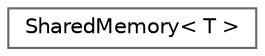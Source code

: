 digraph "Graphical Class Hierarchy"
{
 // LATEX_PDF_SIZE
  bgcolor="transparent";
  edge [fontname=Helvetica,fontsize=10,labelfontname=Helvetica,labelfontsize=10];
  node [fontname=Helvetica,fontsize=10,shape=box,height=0.2,width=0.4];
  rankdir="LR";
  Node0 [id="Node000000",label="SharedMemory\< T \>",height=0.2,width=0.4,color="grey40", fillcolor="white", style="filled",URL="$struct_shared_memory.html",tooltip=" "];
}
